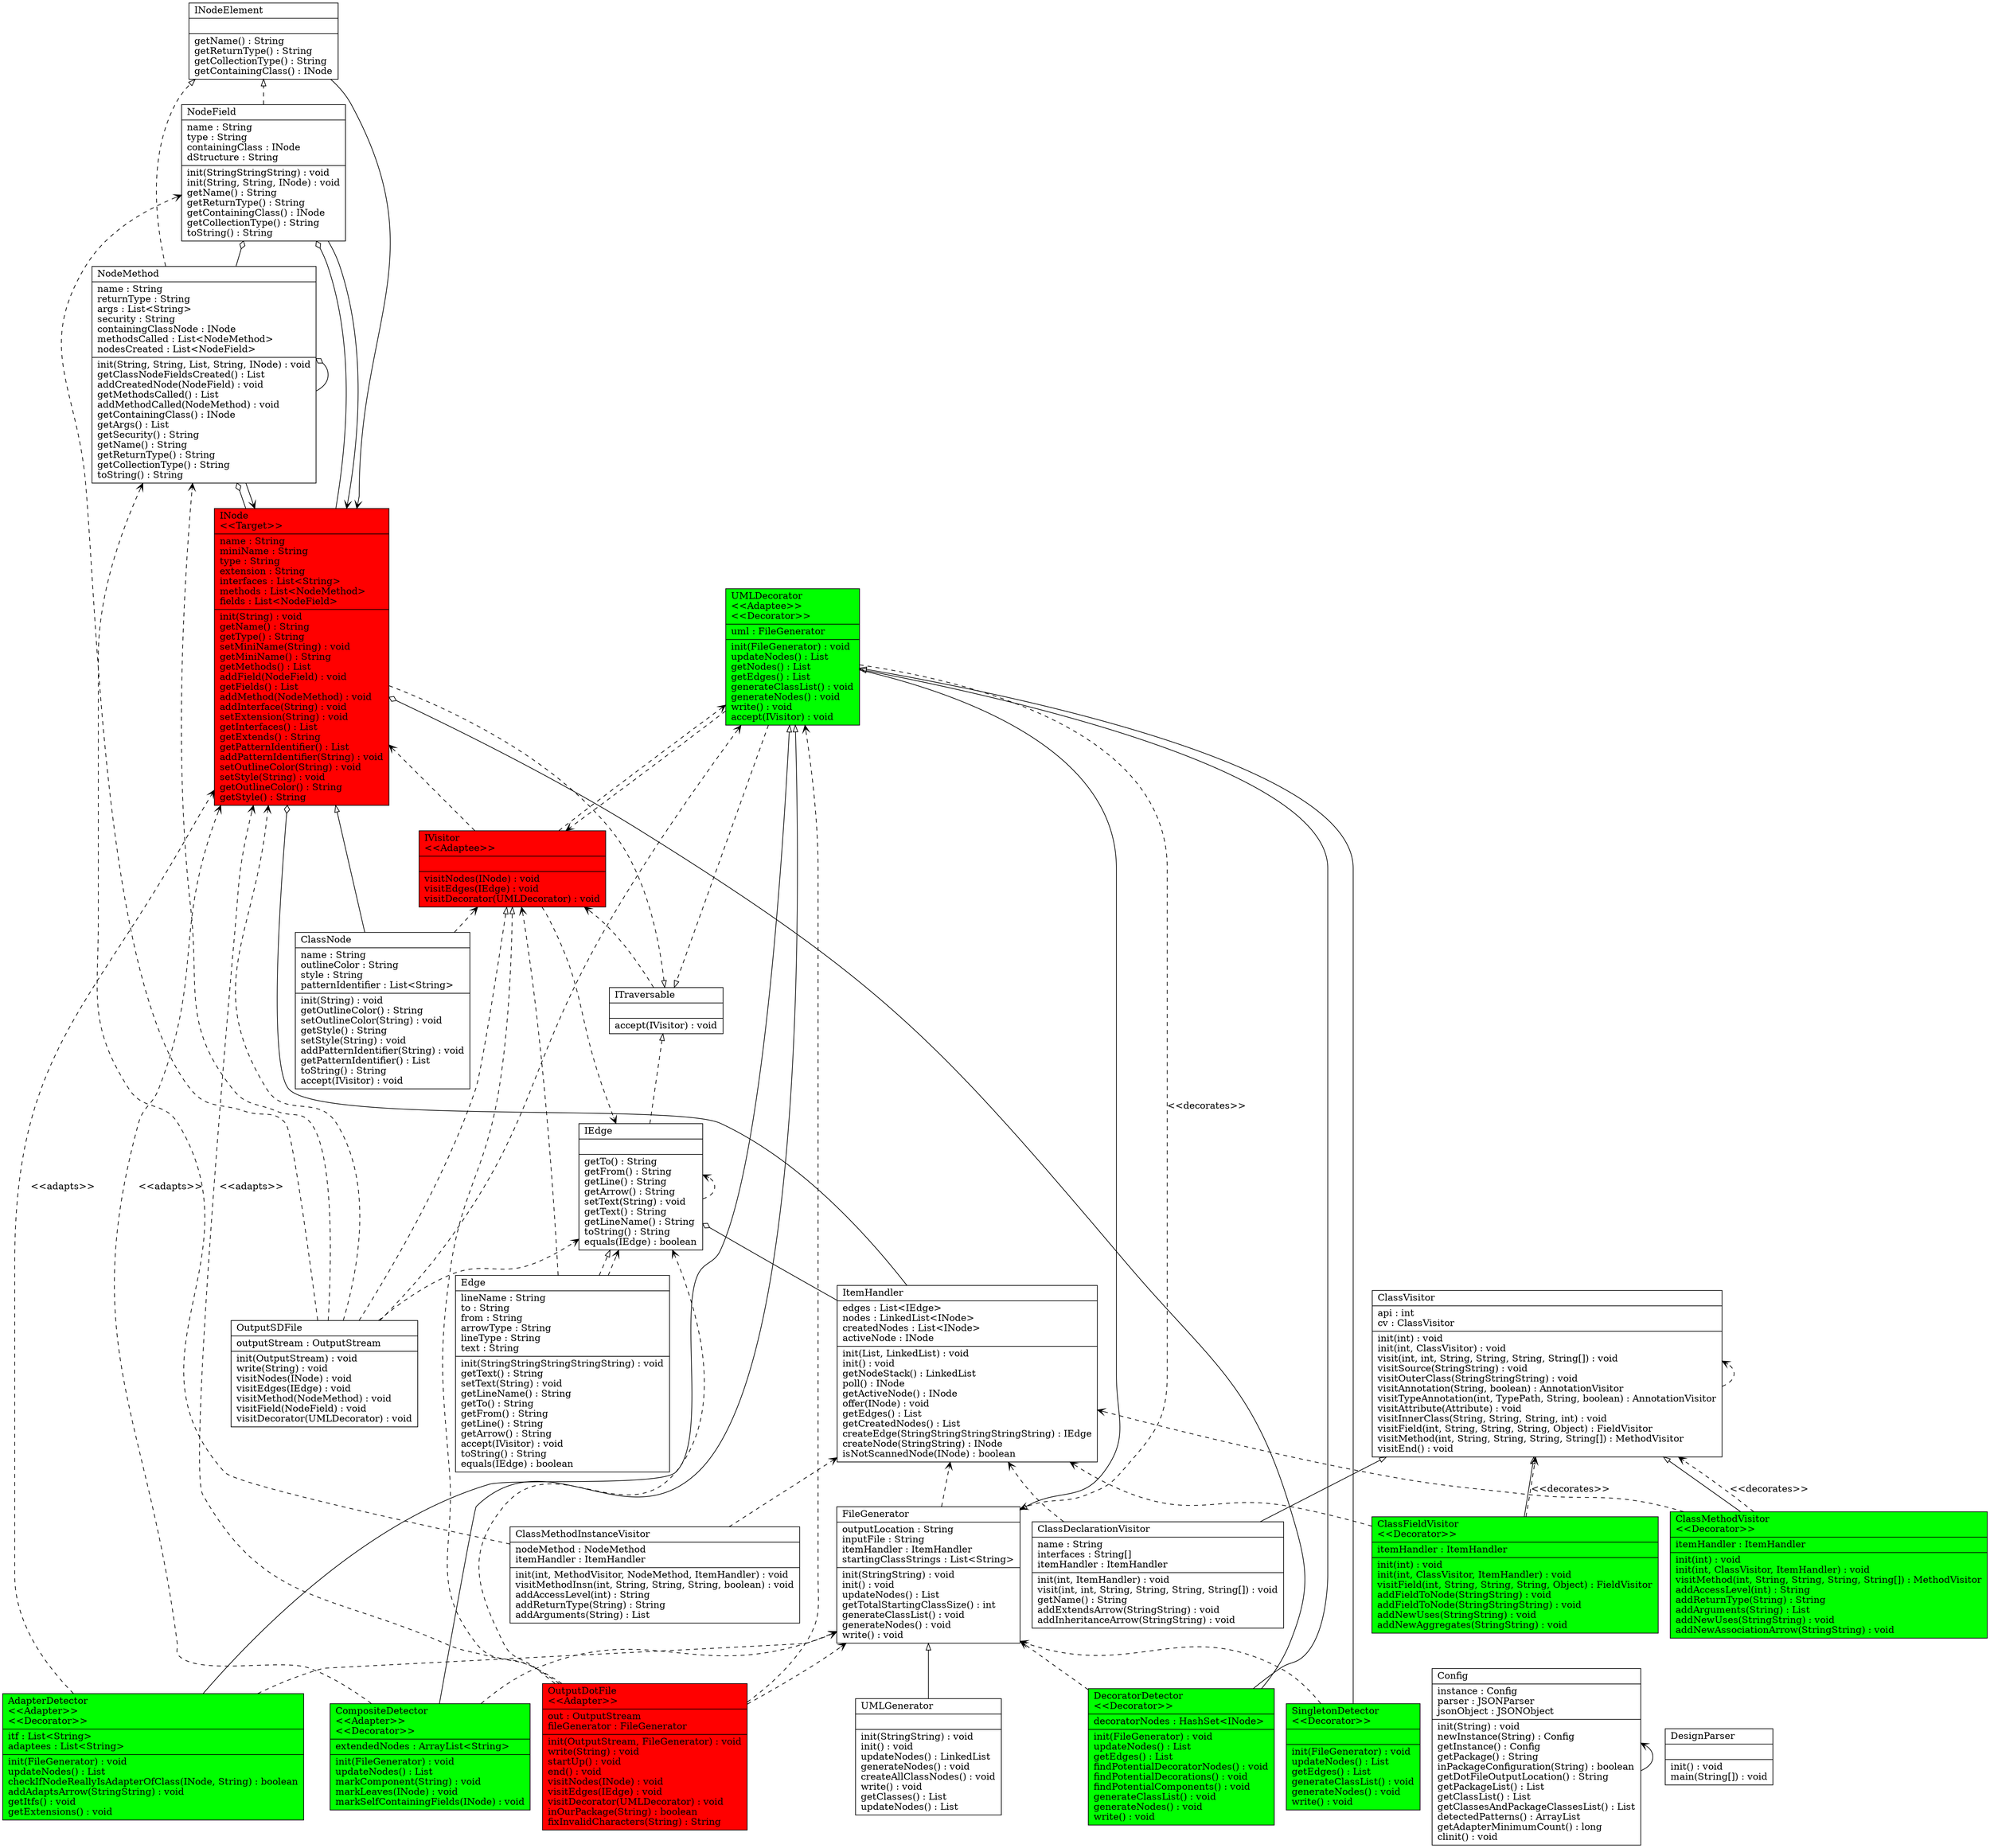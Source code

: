 digraph G {

fontname = "Bitstream Vera Sans"
fontsize = 8
rankdir=BT

node [shape = "record" color = "#000000" fillcolor = "#00ff00" style="filled"]
ClassTAdapterDetector [label = "{AdapterDetector\l\<\<Adapter\>\>\l\<\<Decorator\>\>\l|itf : List\<String\>\ladaptees : List\<String\>\l|init(FileGenerator) : void\lupdateNodes() : List\lcheckIfNodeReallyIsAdapterOfClass(INode, String) : boolean\laddAdaptsArrow(StringString) : void\lgetItfs() : void\lgetExtensions() : void\l}"]
node [shape = "record" color = "#000000" fillcolor = "#000000" style=""]
ClassTClassDeclarationVisitor [label = "{ClassDeclarationVisitor\l|name : String\linterfaces : String[]\litemHandler : ItemHandler\l|init(int, ItemHandler) : void\lvisit(int, int, String, String, String, String[]) : void\lgetName() : String\laddExtendsArrow(StringString) : void\laddInheritanceArrow(StringString) : void\l}"]
node [shape = "record" color = "#000000" fillcolor = "#00ff00" style="filled"]
ClassTClassFieldVisitor [label = "{ClassFieldVisitor\l\<\<Decorator\>\>\l|itemHandler : ItemHandler\l|init(int) : void\linit(int, ClassVisitor, ItemHandler) : void\lvisitField(int, String, String, String, Object) : FieldVisitor\laddFieldToNode(StringString) : void\laddFieldToNode(StringStringString) : void\laddNewUses(StringString) : void\laddNewAggregates(StringString) : void\l}"]
node [shape = "record" color = "#000000" fillcolor = "#000000" style=""]
ClassTClassMethodInstanceVisitor [label = "{ClassMethodInstanceVisitor\l|nodeMethod : NodeMethod\litemHandler : ItemHandler\l|init(int, MethodVisitor, NodeMethod, ItemHandler) : void\lvisitMethodInsn(int, String, String, String, boolean) : void\laddAccessLevel(int) : String\laddReturnType(String) : String\laddArguments(String) : List\l}"]
node [shape = "record" color = "#000000" fillcolor = "#00ff00" style="filled"]
ClassTClassMethodVisitor [label = "{ClassMethodVisitor\l\<\<Decorator\>\>\l|itemHandler : ItemHandler\l|init(int) : void\linit(int, ClassVisitor, ItemHandler) : void\lvisitMethod(int, String, String, String, String[]) : MethodVisitor\laddAccessLevel(int) : String\laddReturnType(String) : String\laddArguments(String) : List\laddNewUses(StringString) : void\laddNewAssociationArrow(StringString) : void\l}"]
node [shape = "record" color = "#000000" fillcolor = "#000000" style=""]
ClassTClassNode [label = "{ClassNode\l|name : String\loutlineColor : String\lstyle : String\lpatternIdentifier : List\<String\>\l|init(String) : void\lgetOutlineColor() : String\lsetOutlineColor(String) : void\lgetStyle() : String\lsetStyle(String) : void\laddPatternIdentifier(String) : void\lgetPatternIdentifier() : List\ltoString() : String\laccept(IVisitor) : void\l}"]
node [shape = "record" color = "#000000" fillcolor = "#00ff00" style="filled"]
ClassTCompositeDetector [label = "{CompositeDetector\l\<\<Adapter\>\>\l\<\<Decorator\>\>\l|extendedNodes : ArrayList\<String\>\l|init(FileGenerator) : void\lupdateNodes() : List\lmarkComponent(String) : void\lmarkLeaves(INode) : void\lmarkSelfContainingFields(INode) : void\l}"]
node [shape = "record" color = "#000000" fillcolor = "#000000" style=""]
ClassTConfig [label = "{Config\l|instance : Config\lparser : JSONParser\ljsonObject : JSONObject\l|init(String) : void\lnewInstance(String) : Config\lgetInstance() : Config\lgetPackage() : String\linPackageConfiguration(String) : boolean\lgetDotFileOutputLocation() : String\lgetPackageList() : List\lgetClassList() : List\lgetClassesAndPackageClassesList() : List\ldetectedPatterns() : ArrayList\lgetAdapterMinimumCount() : long\lclinit() : void\l}"]
node [shape = "record" color = "#000000" fillcolor = "#00ff00" style="filled"]
ClassTDecoratorDetector [label = "{DecoratorDetector\l\<\<Decorator\>\>\l|decoratorNodes : HashSet\<INode\>\l|init(FileGenerator) : void\lupdateNodes() : List\lgetEdges() : List\lfindPotentialDecoratorNodes() : void\lfindPotentialDecorations() : void\lfindPotentialComponents() : void\lgenerateClassList() : void\lgenerateNodes() : void\lwrite() : void\l}"]
node [shape = "record" color = "#000000" fillcolor = "#000000" style=""]
ClassTDesignParser [label = "{DesignParser\l||init() : void\lmain(String[]) : void\l}"]
node [shape = "record" color = "#000000" fillcolor = "#000000" style=""]
ClassTEdge [label = "{Edge\l|lineName : String\lto : String\lfrom : String\larrowType : String\llineType : String\ltext : String\l|init(StringStringStringStringString) : void\lgetText() : String\lsetText(String) : void\lgetLineName() : String\lgetTo() : String\lgetFrom() : String\lgetLine() : String\lgetArrow() : String\laccept(IVisitor) : void\ltoString() : String\lequals(IEdge) : boolean\l}"]
node [shape = "record" color = "#000000" fillcolor = "#000000" style=""]
ClassTFileGenerator [label = "{FileGenerator\l|outputLocation : String\linputFile : String\litemHandler : ItemHandler\lstartingClassStrings : List\<String\>\l|init(StringString) : void\linit() : void\lupdateNodes() : List\lgetTotalStartingClassSize() : int\lgenerateClassList() : void\lgenerateNodes() : void\lwrite() : void\l}"]
node [shape = "record" color = "#000000" fillcolor = "#000000" style=""]
ClassTIEdge [label = "{IEdge\l||getTo() : String\lgetFrom() : String\lgetLine() : String\lgetArrow() : String\lsetText(String) : void\lgetText() : String\lgetLineName() : String\ltoString() : String\lequals(IEdge) : boolean\l}"]
node [shape = "record" color = "#000000" fillcolor = "#ff0000" style="filled"]
ClassTINode [label = "{INode\l\<\<Target\>\>\l|name : String\lminiName : String\ltype : String\lextension : String\linterfaces : List\<String\>\lmethods : List\<NodeMethod\>\lfields : List\<NodeField\>\l|init(String) : void\lgetName() : String\lgetType() : String\lsetMiniName(String) : void\lgetMiniName() : String\lgetMethods() : List\laddField(NodeField) : void\lgetFields() : List\laddMethod(NodeMethod) : void\laddInterface(String) : void\lsetExtension(String) : void\lgetInterfaces() : List\lgetExtends() : String\lgetPatternIdentifier() : List\laddPatternIdentifier(String) : void\lsetOutlineColor(String) : void\lsetStyle(String) : void\lgetOutlineColor() : String\lgetStyle() : String\l}"]
node [shape = "record" color = "#000000" fillcolor = "#000000" style=""]
ClassTINodeElement [label = "{INodeElement\l||getName() : String\lgetReturnType() : String\lgetCollectionType() : String\lgetContainingClass() : INode\l}"]
node [shape = "record" color = "#000000" fillcolor = "#000000" style=""]
ClassTItemHandler [label = "{ItemHandler\l|edges : List\<IEdge\>\lnodes : LinkedList\<INode\>\lcreatedNodes : List\<INode\>\lactiveNode : INode\l|init(List, LinkedList) : void\linit() : void\lgetNodeStack() : LinkedList\lpoll() : INode\lgetActiveNode() : INode\loffer(INode) : void\lgetEdges() : List\lgetCreatedNodes() : List\lcreateEdge(StringStringStringStringString) : IEdge\lcreateNode(StringString) : INode\lisNotScannedNode(INode) : boolean\l}"]
node [shape = "record" color = "#000000" fillcolor = "#000000" style=""]
ClassTITraversable [label = "{ITraversable\l||accept(IVisitor) : void\l}"]
node [shape = "record" color = "#000000" fillcolor = "#ff0000" style="filled"]
ClassTIVisitor [label = "{IVisitor\l\<\<Adaptee\>\>\l||visitNodes(INode) : void\lvisitEdges(IEdge) : void\lvisitDecorator(UMLDecorator) : void\l}"]
node [shape = "record" color = "#000000" fillcolor = "#000000" style=""]
ClassTNodeField [label = "{NodeField\l|name : String\ltype : String\lcontainingClass : INode\ldStructure : String\l|init(StringStringString) : void\linit(String, String, INode) : void\lgetName() : String\lgetReturnType() : String\lgetContainingClass() : INode\lgetCollectionType() : String\ltoString() : String\l}"]
node [shape = "record" color = "#000000" fillcolor = "#000000" style=""]
ClassTNodeMethod [label = "{NodeMethod\l|name : String\lreturnType : String\largs : List\<String\>\lsecurity : String\lcontainingClassNode : INode\lmethodsCalled : List\<NodeMethod\>\lnodesCreated : List\<NodeField\>\l|init(String, String, List, String, INode) : void\lgetClassNodeFieldsCreated() : List\laddCreatedNode(NodeField) : void\lgetMethodsCalled() : List\laddMethodCalled(NodeMethod) : void\lgetContainingClass() : INode\lgetArgs() : List\lgetSecurity() : String\lgetName() : String\lgetReturnType() : String\lgetCollectionType() : String\ltoString() : String\l}"]
node [shape = "record" color = "#000000" fillcolor = "#ff0000" style="filled"]
ClassTOutputDotFile [label = "{OutputDotFile\l\<\<Adapter\>\>\l|out : OutputStream\lfileGenerator : FileGenerator\l|init(OutputStream, FileGenerator) : void\lwrite(String) : void\lstartUp() : void\lend() : void\lvisitNodes(INode) : void\lvisitEdges(IEdge) : void\lvisitDecorator(UMLDecorator) : void\linOurPackage(String) : boolean\lfixInvalidCharacters(String) : String\l}"]
node [shape = "record" color = "#000000" fillcolor = "#000000" style=""]
ClassTOutputSDFile [label = "{OutputSDFile\l|outputStream : OutputStream\l|init(OutputStream) : void\lwrite(String) : void\lvisitNodes(INode) : void\lvisitEdges(IEdge) : void\lvisitMethod(NodeMethod) : void\lvisitField(NodeField) : void\lvisitDecorator(UMLDecorator) : void\l}"]
node [shape = "record" color = "#000000" fillcolor = "#00ff00" style="filled"]
ClassTSingletonDetector [label = "{SingletonDetector\l\<\<Decorator\>\>\l||init(FileGenerator) : void\lupdateNodes() : List\lgetEdges() : List\lgenerateClassList() : void\lgenerateNodes() : void\lwrite() : void\l}"]
node [shape = "record" color = "#000000" fillcolor = "#00ff00" style="filled"]
ClassTUMLDecorator [label = "{UMLDecorator\l\<\<Adaptee\>\>\l\<\<Decorator\>\>\l|uml : FileGenerator\l|init(FileGenerator) : void\lupdateNodes() : List\lgetNodes() : List\lgetEdges() : List\lgenerateClassList() : void\lgenerateNodes() : void\lwrite() : void\laccept(IVisitor) : void\l}"]
node [shape = "record" color = "#000000" fillcolor = "#000000" style=""]
ClassTUMLGenerator [label = "{UMLGenerator\l||init(StringString) : void\linit() : void\lupdateNodes() : LinkedList\lgenerateNodes() : void\lcreateAllClassNodes() : void\lwrite() : void\lgetClasses() : List\lupdateNodes() : List\l}"]
node [shape = "record" color = "#000000" fillcolor = "#000000" style=""]
ClassTClassVisitor [label = "{ClassVisitor\l|api : int\lcv : ClassVisitor\l|init(int) : void\linit(int, ClassVisitor) : void\lvisit(int, int, String, String, String, String[]) : void\lvisitSource(StringString) : void\lvisitOuterClass(StringStringString) : void\lvisitAnnotation(String, boolean) : AnnotationVisitor\lvisitTypeAnnotation(int, TypePath, String, boolean) : AnnotationVisitor\lvisitAttribute(Attribute) : void\lvisitInnerClass(String, String, String, int) : void\lvisitField(int, String, String, String, Object) : FieldVisitor\lvisitMethod(int, String, String, String, String[]) : MethodVisitor\lvisitEnd() : void\l}"]
edge [arrowhead = "onormal" style = "solid" label = ""]
ClassTAdapterDetector -> ClassTUMLDecorator
edge [arrowhead = "vee" style = "dashed" label = ""]
ClassTAdapterDetector -> ClassTFileGenerator
edge [arrowhead = "vee" style = "dashed" label = "\<\<adapts\>\>"]
ClassTAdapterDetector -> ClassTINode
edge [arrowhead = "onormal" style = "solid" label = ""]
ClassTClassDeclarationVisitor -> ClassTClassVisitor
edge [arrowhead = "vee" style = "dashed" label = ""]
ClassTClassDeclarationVisitor -> ClassTItemHandler
edge [arrowhead = "onormal" style = "solid" label = ""]
ClassTClassFieldVisitor -> ClassTClassVisitor
edge [arrowhead = "vee" style = "dashed" label = ""]
ClassTClassFieldVisitor -> ClassTItemHandler
edge [arrowhead = "vee" style = "dashed" label = "<<decorates>>"]
ClassTClassFieldVisitor -> ClassTClassVisitor
edge [arrowhead = "vee" style = "dashed" label = ""]
ClassTClassMethodInstanceVisitor -> ClassTNodeMethod
edge [arrowhead = "vee" style = "dashed" label = ""]
ClassTClassMethodInstanceVisitor -> ClassTItemHandler
edge [arrowhead = "onormal" style = "solid" label = ""]
ClassTClassMethodVisitor -> ClassTClassVisitor
edge [arrowhead = "vee" style = "dashed" label = ""]
ClassTClassMethodVisitor -> ClassTItemHandler
edge [arrowhead = "vee" style = "dashed" label = "<<decorates>>"]
ClassTClassMethodVisitor -> ClassTClassVisitor
edge [arrowhead = "onormal" style = "solid" label = ""]
ClassTClassNode -> ClassTINode
edge [arrowhead = "vee" style = "dashed" label = ""]
ClassTClassNode -> ClassTIVisitor
edge [arrowhead = "onormal" style = "solid" label = ""]
ClassTCompositeDetector -> ClassTUMLDecorator
edge [arrowhead = "vee" style = "dashed" label = ""]
ClassTCompositeDetector -> ClassTFileGenerator
edge [arrowhead = "vee" style = "dashed" label = "\<\<adapts\>\>"]
ClassTCompositeDetector -> ClassTINode
edge [arrowhead = "vee" style = "solid" label = ""]
ClassTConfig -> ClassTConfig
edge [arrowhead = "onormal" style = "solid" label = ""]
ClassTDecoratorDetector -> ClassTUMLDecorator
edge [arrowhead = "odiamond" style = "solid" label = ""]
ClassTDecoratorDetector -> ClassTINode
edge [arrowhead = "vee" style = "dashed" label = ""]
ClassTDecoratorDetector -> ClassTFileGenerator
edge [arrowhead = "onormal" style = "dashed" label = ""]
ClassTEdge -> ClassTIEdge
edge [arrowhead = "vee" style = "dashed" label = ""]
ClassTEdge -> ClassTIVisitor
edge [arrowhead = "vee" style = "dashed" label = ""]
ClassTEdge -> ClassTIEdge
edge [arrowhead = "vee" style = "dashed" label = ""]
ClassTFileGenerator -> ClassTItemHandler
edge [arrowhead = "onormal" style = "dashed" label = ""]
ClassTIEdge -> ClassTITraversable
edge [arrowhead = "vee" style = "dashed" label = ""]
ClassTIEdge -> ClassTIEdge
edge [arrowhead = "onormal" style = "dashed" label = ""]
ClassTINode -> ClassTITraversable
edge [arrowhead = "odiamond" style = "solid" label = ""]
ClassTINode -> ClassTNodeMethod
edge [arrowhead = "odiamond" style = "solid" label = ""]
ClassTINode -> ClassTNodeField
edge [arrowhead = "vee" style = "solid" label = ""]
ClassTINodeElement -> ClassTINode
edge [arrowhead = "odiamond" style = "solid" label = ""]
ClassTItemHandler -> ClassTIEdge
edge [arrowhead = "odiamond" style = "solid" label = ""]
ClassTItemHandler -> ClassTINode
edge [arrowhead = "vee" style = "dashed" label = ""]
ClassTITraversable -> ClassTIVisitor
edge [arrowhead = "vee" style = "dashed" label = ""]
ClassTIVisitor -> ClassTINode
edge [arrowhead = "vee" style = "dashed" label = ""]
ClassTIVisitor -> ClassTIEdge
edge [arrowhead = "vee" style = "dashed" label = ""]
ClassTIVisitor -> ClassTUMLDecorator
edge [arrowhead = "onormal" style = "dashed" label = ""]
ClassTNodeField -> ClassTINodeElement
edge [arrowhead = "vee" style = "solid" label = ""]
ClassTNodeField -> ClassTINode
edge [arrowhead = "onormal" style = "dashed" label = ""]
ClassTNodeMethod -> ClassTINodeElement
edge [arrowhead = "odiamond" style = "solid" label = ""]
ClassTNodeMethod -> ClassTNodeMethod
edge [arrowhead = "odiamond" style = "solid" label = ""]
ClassTNodeMethod -> ClassTNodeField
edge [arrowhead = "vee" style = "solid" label = ""]
ClassTNodeMethod -> ClassTINode
edge [arrowhead = "onormal" style = "dashed" label = ""]
ClassTOutputDotFile -> ClassTIVisitor
edge [arrowhead = "vee" style = "dashed" label = ""]
ClassTOutputDotFile -> ClassTFileGenerator
edge [arrowhead = "vee" style = "dashed" label = "\<\<adapts\>\>"]
ClassTOutputDotFile -> ClassTINode
edge [arrowhead = "vee" style = "dashed" label = ""]
ClassTOutputDotFile -> ClassTIEdge
edge [arrowhead = "vee" style = "dashed" label = ""]
ClassTOutputDotFile -> ClassTUMLDecorator
edge [arrowhead = "onormal" style = "dashed" label = ""]
ClassTOutputSDFile -> ClassTIVisitor
edge [arrowhead = "vee" style = "dashed" label = ""]
ClassTOutputSDFile -> ClassTINode
edge [arrowhead = "vee" style = "dashed" label = ""]
ClassTOutputSDFile -> ClassTIEdge
edge [arrowhead = "vee" style = "dashed" label = ""]
ClassTOutputSDFile -> ClassTNodeMethod
edge [arrowhead = "vee" style = "dashed" label = ""]
ClassTOutputSDFile -> ClassTNodeField
edge [arrowhead = "vee" style = "dashed" label = ""]
ClassTOutputSDFile -> ClassTUMLDecorator
edge [arrowhead = "onormal" style = "solid" label = ""]
ClassTSingletonDetector -> ClassTUMLDecorator
edge [arrowhead = "vee" style = "dashed" label = ""]
ClassTSingletonDetector -> ClassTFileGenerator
edge [arrowhead = "onormal" style = "solid" label = ""]
ClassTUMLDecorator -> ClassTFileGenerator
edge [arrowhead = "onormal" style = "dashed" label = ""]
ClassTUMLDecorator -> ClassTITraversable
edge [arrowhead = "vee" style = "dashed" label = "<<decorates>>"]
ClassTUMLDecorator -> ClassTFileGenerator
edge [arrowhead = "vee" style = "dashed" label = ""]
ClassTUMLDecorator -> ClassTIVisitor
edge [arrowhead = "onormal" style = "solid" label = ""]
ClassTUMLGenerator -> ClassTFileGenerator
edge [arrowhead = "vee" style = "dashed" label = ""]
ClassTClassVisitor -> ClassTClassVisitor
}
